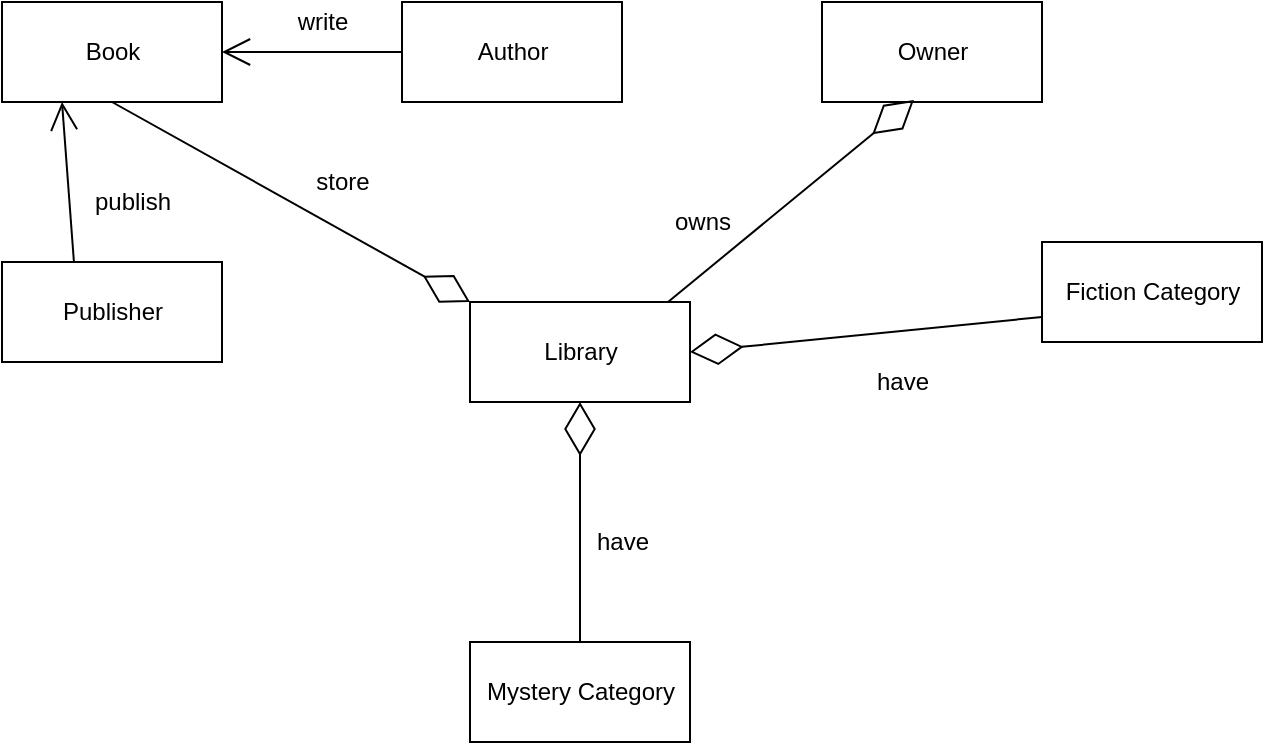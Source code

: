 <mxfile version="13.8.0" type="github">
  <diagram id="C5RBs43oDa-KdzZeNtuy" name="Page-1">
    <mxGraphModel dx="868" dy="482" grid="1" gridSize="10" guides="1" tooltips="1" connect="1" arrows="1" fold="1" page="1" pageScale="1" pageWidth="827" pageHeight="1169" math="0" shadow="0">
      <root>
        <mxCell id="WIyWlLk6GJQsqaUBKTNV-0" />
        <mxCell id="WIyWlLk6GJQsqaUBKTNV-1" parent="WIyWlLk6GJQsqaUBKTNV-0" />
        <mxCell id="cXq2hQN07SjpzhQZe9Z--0" value="Book" style="html=1;" vertex="1" parent="WIyWlLk6GJQsqaUBKTNV-1">
          <mxGeometry x="70" y="120" width="110" height="50" as="geometry" />
        </mxCell>
        <mxCell id="cXq2hQN07SjpzhQZe9Z--1" value="Author" style="html=1;" vertex="1" parent="WIyWlLk6GJQsqaUBKTNV-1">
          <mxGeometry x="270" y="120" width="110" height="50" as="geometry" />
        </mxCell>
        <mxCell id="cXq2hQN07SjpzhQZe9Z--2" value="Owner" style="html=1;" vertex="1" parent="WIyWlLk6GJQsqaUBKTNV-1">
          <mxGeometry x="480" y="120" width="110" height="50" as="geometry" />
        </mxCell>
        <mxCell id="cXq2hQN07SjpzhQZe9Z--3" value="Publisher" style="html=1;" vertex="1" parent="WIyWlLk6GJQsqaUBKTNV-1">
          <mxGeometry x="70" y="250" width="110" height="50" as="geometry" />
        </mxCell>
        <mxCell id="cXq2hQN07SjpzhQZe9Z--4" value="Library" style="html=1;" vertex="1" parent="WIyWlLk6GJQsqaUBKTNV-1">
          <mxGeometry x="304" y="270" width="110" height="50" as="geometry" />
        </mxCell>
        <mxCell id="cXq2hQN07SjpzhQZe9Z--5" value="Fiction Category" style="html=1;" vertex="1" parent="WIyWlLk6GJQsqaUBKTNV-1">
          <mxGeometry x="590" y="240" width="110" height="50" as="geometry" />
        </mxCell>
        <mxCell id="cXq2hQN07SjpzhQZe9Z--6" value="Mystery Category" style="html=1;" vertex="1" parent="WIyWlLk6GJQsqaUBKTNV-1">
          <mxGeometry x="304" y="440" width="110" height="50" as="geometry" />
        </mxCell>
        <mxCell id="cXq2hQN07SjpzhQZe9Z--7" value="" style="endArrow=diamondThin;endFill=0;endSize=24;html=1;entryX=0.418;entryY=0.98;entryDx=0;entryDy=0;entryPerimeter=0;exitX=0.9;exitY=0;exitDx=0;exitDy=0;exitPerimeter=0;" edge="1" parent="WIyWlLk6GJQsqaUBKTNV-1" source="cXq2hQN07SjpzhQZe9Z--4" target="cXq2hQN07SjpzhQZe9Z--2">
          <mxGeometry width="160" relative="1" as="geometry">
            <mxPoint x="360" y="220" as="sourcePoint" />
            <mxPoint x="520" y="220" as="targetPoint" />
          </mxGeometry>
        </mxCell>
        <mxCell id="cXq2hQN07SjpzhQZe9Z--8" value="" style="endArrow=diamondThin;endFill=0;endSize=24;html=1;entryX=0;entryY=0;entryDx=0;entryDy=0;exitX=0.5;exitY=1;exitDx=0;exitDy=0;" edge="1" parent="WIyWlLk6GJQsqaUBKTNV-1" source="cXq2hQN07SjpzhQZe9Z--0" target="cXq2hQN07SjpzhQZe9Z--4">
          <mxGeometry width="160" relative="1" as="geometry">
            <mxPoint x="130" y="210" as="sourcePoint" />
            <mxPoint x="290" y="210" as="targetPoint" />
          </mxGeometry>
        </mxCell>
        <mxCell id="cXq2hQN07SjpzhQZe9Z--11" value="" style="endArrow=open;endFill=1;endSize=12;html=1;exitX=0.327;exitY=0;exitDx=0;exitDy=0;exitPerimeter=0;" edge="1" parent="WIyWlLk6GJQsqaUBKTNV-1" source="cXq2hQN07SjpzhQZe9Z--3">
          <mxGeometry width="160" relative="1" as="geometry">
            <mxPoint x="70" y="390" as="sourcePoint" />
            <mxPoint x="100" y="170" as="targetPoint" />
          </mxGeometry>
        </mxCell>
        <mxCell id="cXq2hQN07SjpzhQZe9Z--12" value="" style="endArrow=diamondThin;endFill=0;endSize=24;html=1;entryX=0.5;entryY=1;entryDx=0;entryDy=0;exitX=0.5;exitY=0;exitDx=0;exitDy=0;" edge="1" parent="WIyWlLk6GJQsqaUBKTNV-1" source="cXq2hQN07SjpzhQZe9Z--6" target="cXq2hQN07SjpzhQZe9Z--4">
          <mxGeometry width="160" relative="1" as="geometry">
            <mxPoint x="200" y="390" as="sourcePoint" />
            <mxPoint x="360" y="390" as="targetPoint" />
          </mxGeometry>
        </mxCell>
        <mxCell id="cXq2hQN07SjpzhQZe9Z--13" value="" style="endArrow=diamondThin;endFill=0;endSize=24;html=1;entryX=1;entryY=0.5;entryDx=0;entryDy=0;exitX=0;exitY=0.75;exitDx=0;exitDy=0;" edge="1" parent="WIyWlLk6GJQsqaUBKTNV-1" source="cXq2hQN07SjpzhQZe9Z--5" target="cXq2hQN07SjpzhQZe9Z--4">
          <mxGeometry width="160" relative="1" as="geometry">
            <mxPoint x="550" y="380" as="sourcePoint" />
            <mxPoint x="710" y="380" as="targetPoint" />
          </mxGeometry>
        </mxCell>
        <mxCell id="cXq2hQN07SjpzhQZe9Z--14" value="publish" style="text;html=1;align=center;verticalAlign=middle;resizable=0;points=[];autosize=1;" vertex="1" parent="WIyWlLk6GJQsqaUBKTNV-1">
          <mxGeometry x="110" y="210" width="50" height="20" as="geometry" />
        </mxCell>
        <mxCell id="cXq2hQN07SjpzhQZe9Z--15" value="write&lt;br&gt;" style="text;html=1;align=center;verticalAlign=middle;resizable=0;points=[];autosize=1;" vertex="1" parent="WIyWlLk6GJQsqaUBKTNV-1">
          <mxGeometry x="210" y="120" width="40" height="20" as="geometry" />
        </mxCell>
        <mxCell id="cXq2hQN07SjpzhQZe9Z--17" value="" style="endArrow=open;endFill=1;endSize=12;html=1;exitX=0;exitY=0.5;exitDx=0;exitDy=0;entryX=1;entryY=0.5;entryDx=0;entryDy=0;" edge="1" parent="WIyWlLk6GJQsqaUBKTNV-1" source="cXq2hQN07SjpzhQZe9Z--1" target="cXq2hQN07SjpzhQZe9Z--0">
          <mxGeometry width="160" relative="1" as="geometry">
            <mxPoint x="270" y="240" as="sourcePoint" />
            <mxPoint x="264.03" y="160" as="targetPoint" />
          </mxGeometry>
        </mxCell>
        <mxCell id="cXq2hQN07SjpzhQZe9Z--18" value="store" style="text;html=1;align=center;verticalAlign=middle;resizable=0;points=[];autosize=1;" vertex="1" parent="WIyWlLk6GJQsqaUBKTNV-1">
          <mxGeometry x="220" y="200" width="40" height="20" as="geometry" />
        </mxCell>
        <mxCell id="cXq2hQN07SjpzhQZe9Z--19" value="owns" style="text;html=1;align=center;verticalAlign=middle;resizable=0;points=[];autosize=1;" vertex="1" parent="WIyWlLk6GJQsqaUBKTNV-1">
          <mxGeometry x="400" y="220" width="40" height="20" as="geometry" />
        </mxCell>
        <mxCell id="cXq2hQN07SjpzhQZe9Z--20" value="have" style="text;html=1;align=center;verticalAlign=middle;resizable=0;points=[];autosize=1;" vertex="1" parent="WIyWlLk6GJQsqaUBKTNV-1">
          <mxGeometry x="500" y="300" width="40" height="20" as="geometry" />
        </mxCell>
        <mxCell id="cXq2hQN07SjpzhQZe9Z--21" value="have" style="text;html=1;align=center;verticalAlign=middle;resizable=0;points=[];autosize=1;" vertex="1" parent="WIyWlLk6GJQsqaUBKTNV-1">
          <mxGeometry x="360" y="380" width="40" height="20" as="geometry" />
        </mxCell>
      </root>
    </mxGraphModel>
  </diagram>
</mxfile>
